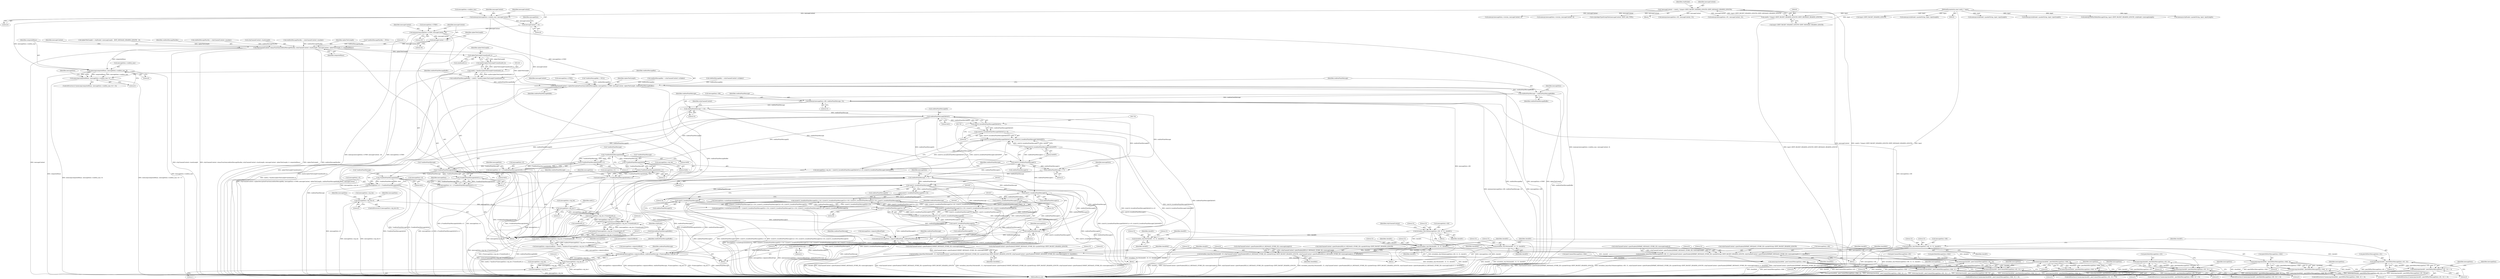 digraph "0_bzrtp_bbb1e6e2f467ee4bd7b9a8c800e4f07343d7d99b@pointer" {
"1001394" [label="(Call,messageContent +=16)"];
"1001388" [label="(Call,memcpy(messageData->CFBIV, messageContent, 16))"];
"1001385" [label="(Call,messageContent +=8)"];
"1001379" [label="(Call,memcpy(messageData->confirm_mac, messageContent, 8))"];
"1000200" [label="(Call,*messageContent = (uint8_t *)(input+ZRTP_PACKET_HEADER_LENGTH+ZRTP_MESSAGE_HEADER_LENGTH))"];
"1000202" [label="(Call,(uint8_t *)(input+ZRTP_PACKET_HEADER_LENGTH+ZRTP_MESSAGE_HEADER_LENGTH))"];
"1000194" [label="(MethodParameterIn,const uint8_t * input)"];
"1001406" [label="(Call,zrtpChannelContext->hmacFunction(confirmMessageMacKey, zrtpChannelContext->hashLength, messageContent, cipherTextLength, 8, computedHmac))"];
"1001417" [label="(Call,memcmp(computedHmac, messageData->confirm_mac, 8))"];
"1001416" [label="(Call,memcmp(computedHmac, messageData->confirm_mac, 8) != 0)"];
"1001434" [label="(Call,cipherTextLength*sizeof(uint8_t))"];
"1001433" [label="(Call,malloc(cipherTextLength*sizeof(uint8_t)))"];
"1001431" [label="(Call,(uint8_t *)malloc(cipherTextLength*sizeof(uint8_t)))"];
"1001429" [label="(Call,confirmPlainMessageBuffer = (uint8_t *)malloc(cipherTextLength*sizeof(uint8_t)))"];
"1001438" [label="(Call,zrtpChannelContext->cipherDecryptionFunction(confirmMessageKey, messageData->CFBIV, messageContent, cipherTextLength, confirmPlainMessageBuffer))"];
"1001446" [label="(Call,confirmPlainMessage = confirmPlainMessageBuffer)"];
"1001449" [label="(Call,memcpy(messageData->H0, confirmPlainMessage, 32))"];
"1001455" [label="(Call,confirmPlainMessage +=33)"];
"1001757" [label="(Call,confirmPlainMessage[0]&0x01)"];
"1001755" [label="(Call,(uint16_t)(confirmPlainMessage[0]&0x01))"];
"1001754" [label="(Call,((uint16_t)(confirmPlainMessage[0]&0x01))<<8)"];
"1001753" [label="(Call,((uint16_t)(confirmPlainMessage[0]&0x01))<<8 | (((uint16_t)confirmPlainMessage[1])&0x00FF))"];
"1001749" [label="(Call,messageData->sig_len = ((uint16_t)(confirmPlainMessage[0]&0x01))<<8 | (((uint16_t)confirmPlainMessage[1])&0x00FF))"];
"1001851" [label="(Call,messageData->sig_len>0)"];
"1001876" [label="(Call,messageData->sig_len-1)"];
"1001875" [label="(Call,(messageData->sig_len-1)*sizeof(uint8_t))"];
"1001873" [label="(Call,4*(messageData->sig_len-1)*sizeof(uint8_t))"];
"1001872" [label="(Call,malloc(4*(messageData->sig_len-1)*sizeof(uint8_t)))"];
"1001870" [label="(Call,(uint8_t *)malloc(4*(messageData->sig_len-1)*sizeof(uint8_t)))"];
"1001866" [label="(Call,messageData->signatureBlock = (uint8_t *)malloc(4*(messageData->sig_len-1)*sizeof(uint8_t)))"];
"1001883" [label="(Call,memcpy(messageData->signatureBlock, confirmPlainMessage, 4*(messageData->sig_len-1)))"];
"1001890" [label="(Call,messageData->sig_len-1)"];
"1001888" [label="(Call,4*(messageData->sig_len-1))"];
"1001770" [label="(Call,confirmPlainMessage += 2)"];
"1001811" [label="(Call,confirmPlainMessage += 1)"];
"1001820" [label="(Call,(uint32_t)confirmPlainMessage[0])"];
"1001819" [label="(Call,((uint32_t)confirmPlainMessage[0])<<24)"];
"1001818" [label="(Call,(((uint32_t)confirmPlainMessage[0])<<24) | (((uint32_t)confirmPlainMessage[1])<<16) | (((uint32_t)confirmPlainMessage[2])<<8) | ((uint32_t)confirmPlainMessage[3]))"];
"1001814" [label="(Call,messageData->cacheExpirationInterval = (((uint32_t)confirmPlainMessage[0])<<24) | (((uint32_t)confirmPlainMessage[1])<<16) | (((uint32_t)confirmPlainMessage[2])<<8) | ((uint32_t)confirmPlainMessage[3]))"];
"1001847" [label="(Call,confirmPlainMessage += 4)"];
"1001857" [label="(Call,memcpy(messageData->signatureBlockType, confirmPlainMessage, 4))"];
"1001863" [label="(Call,confirmPlainMessage += 4)"];
"1001828" [label="(Call,(uint32_t)confirmPlainMessage[1])"];
"1001827" [label="(Call,((uint32_t)confirmPlainMessage[1])<<16)"];
"1001826" [label="(Call,(((uint32_t)confirmPlainMessage[1])<<16) | (((uint32_t)confirmPlainMessage[2])<<8) | ((uint32_t)confirmPlainMessage[3]))"];
"1001836" [label="(Call,(uint32_t)confirmPlainMessage[2])"];
"1001835" [label="(Call,((uint32_t)confirmPlainMessage[2])<<8)"];
"1001834" [label="(Call,(((uint32_t)confirmPlainMessage[2])<<8) | ((uint32_t)confirmPlainMessage[3]))"];
"1001842" [label="(Call,(uint32_t)confirmPlainMessage[3])"];
"1001778" [label="(Call,(*confirmPlainMessage)&0x08)"];
"1001777" [label="(Call,((*confirmPlainMessage)&0x08)>>3)"];
"1001773" [label="(Call,messageData->E = ((*confirmPlainMessage)&0x08)>>3)"];
"1001788" [label="(Call,(*confirmPlainMessage)&0x04)"];
"1001787" [label="(Call,((*confirmPlainMessage)&0x04)>>2)"];
"1001783" [label="(Call,messageData->V = ((*confirmPlainMessage)&0x04)>>2)"];
"1001798" [label="(Call,(*confirmPlainMessage)&0x02)"];
"1001797" [label="(Call,((*confirmPlainMessage)&0x02)>>1)"];
"1001793" [label="(Call,messageData->A = ((*confirmPlainMessage)&0x02)>>1)"];
"1001807" [label="(Call,(*confirmPlainMessage)&0x01)"];
"1001803" [label="(Call,messageData->D = (*confirmPlainMessage)&0x01)"];
"1001764" [label="(Call,(uint16_t)confirmPlainMessage[1])"];
"1001763" [label="(Call,((uint16_t)confirmPlainMessage[1])&0x00FF)"];
"1001472" [label="(Call,bctoolbox_sha256(messageData->H0, 32, 32, checkH1))"];
"1001513" [label="(Call,bctoolbox_sha256(checkH1, 32, 32, checkH2))"];
"1001520" [label="(Call,memcmp(checkH2, peerCommitMessageData->H2, 32))"];
"1001519" [label="(Call,memcmp(checkH2, peerCommitMessageData->H2, 32) != 0)"];
"1001532" [label="(Call,bctoolbox_hmacSha256(checkH1, 32, zrtpChannelContext->peerPackets[COMMIT_MESSAGE_STORE_ID]->packetString+ZRTP_PACKET_HEADER_LENGTH, zrtpChannelContext->peerPackets[COMMIT_MESSAGE_STORE_ID]->messageLength-8, 8, checkMAC))"];
"1001557" [label="(Call,memcmp(checkMAC, peerCommitMessageData->MAC, 8))"];
"1001556" [label="(Call,memcmp(checkMAC, peerCommitMessageData->MAC, 8) != 0)"];
"1001599" [label="(Call,bctoolbox_sha256(checkH1, 32, 32, checkH2))"];
"1001604" [label="(Call,bctoolbox_sha256(checkH2, 32, 32, checkH3))"];
"1001611" [label="(Call,memcmp(checkH3, peerHelloMessageData->H3, 32))"];
"1001610" [label="(Call,memcmp(checkH3, peerHelloMessageData->H3, 32) != 0)"];
"1001623" [label="(Call,bctoolbox_hmacSha256(checkH2, 32, zrtpChannelContext->peerPackets[HELLO_MESSAGE_STORE_ID]->packetString+ZRTP_PACKET_HEADER_LENGTH, zrtpChannelContext->peerPackets[HELLO_MESSAGE_STORE_ID]->messageLength-8, 8, checkMAC))"];
"1001648" [label="(Call,memcmp(checkMAC, peerHelloMessageData->MAC, 8))"];
"1001647" [label="(Call,memcmp(checkMAC, peerHelloMessageData->MAC, 8) != 0)"];
"1001689" [label="(Call,bctoolbox_sha256(messageData->H0, 32, 32, checkH1))"];
"1001698" [label="(Call,memcmp(checkH1, peerDHPartMessageData->H1, 32))"];
"1001697" [label="(Call,memcmp(checkH1, peerDHPartMessageData->H1, 32) != 0)"];
"1001710" [label="(Call,bctoolbox_hmacSha256(messageData->H0, 32, zrtpChannelContext->peerPackets[DHPART_MESSAGE_STORE_ID]->packetString+ZRTP_PACKET_HEADER_LENGTH, zrtpChannelContext->peerPackets[DHPART_MESSAGE_STORE_ID]->messageLength-8, 8, checkMAC))"];
"1001737" [label="(Call,memcmp(checkMAC, peerDHPartMessageData->MAC, 8))"];
"1001736" [label="(Call,memcmp(checkMAC, peerDHPartMessageData->MAC, 8) != 0)"];
"1001902" [label="(Call,free(confirmPlainMessageBuffer))"];
"1001808" [label="(Call,*confirmPlainMessage)"];
"1001801" [label="(Literal,0x02)"];
"1001899" [label="(Identifier,messageData)"];
"1001607" [label="(Literal,32)"];
"1001828" [label="(Call,(uint32_t)confirmPlainMessage[1])"];
"1001294" [label="(Block,)"];
"1000211" [label="(Identifier,zrtpPacket)"];
"1001876" [label="(Call,messageData->sig_len-1)"];
"1001599" [label="(Call,bctoolbox_sha256(checkH1, 32, 32, checkH2))"];
"1001735" [label="(ControlStructure,if (memcmp(checkMAC, peerDHPartMessageData->MAC, 8) != 0))"];
"1001392" [label="(Identifier,messageContent)"];
"1001802" [label="(Literal,1)"];
"1001737" [label="(Call,memcmp(checkMAC, peerDHPartMessageData->MAC, 8))"];
"1000202" [label="(Call,(uint8_t *)(input+ZRTP_PACKET_HEADER_LENGTH+ZRTP_MESSAGE_HEADER_LENGTH))"];
"1001386" [label="(Identifier,messageContent)"];
"1001834" [label="(Call,(((uint32_t)confirmPlainMessage[2])<<8) | ((uint32_t)confirmPlainMessage[3]))"];
"1001803" [label="(Call,messageData->D = (*confirmPlainMessage)&0x01)"];
"1001449" [label="(Call,memcpy(messageData->H0, confirmPlainMessage, 32))"];
"1001362" [label="(Call,confirmMessageKey = zrtpChannelContext->zrtpkeyr)"];
"1001862" [label="(Literal,4)"];
"1001520" [label="(Call,memcmp(checkH2, peerCommitMessageData->H2, 32))"];
"1001793" [label="(Call,messageData->A = ((*confirmPlainMessage)&0x02)>>1)"];
"1001423" [label="(Literal,0)"];
"1001750" [label="(Call,messageData->sig_len)"];
"1001795" [label="(Identifier,messageData)"];
"1000891" [label="(Call,memcpy(zrtpPacket->packetString, input, inputLength))"];
"1001434" [label="(Call,cipherTextLength*sizeof(uint8_t))"];
"1001882" [label="(Identifier,uint8_t)"];
"1001870" [label="(Call,(uint8_t *)malloc(4*(messageData->sig_len-1)*sizeof(uint8_t)))"];
"1001482" [label="(Identifier,zrtpChannelContext)"];
"1001602" [label="(Literal,32)"];
"1000224" [label="(Call,memcpy(messageData->version, messageContent, 4))"];
"1000201" [label="(Identifier,messageContent)"];
"1001544" [label="(Call,zrtpChannelContext->peerPackets[COMMIT_MESSAGE_STORE_ID]->messageLength-8)"];
"1001715" [label="(Call,zrtpChannelContext->peerPackets[DHPART_MESSAGE_STORE_ID]->packetString+ZRTP_PACKET_HEADER_LENGTH)"];
"1001335" [label="(Call,confirmMessageMacKey = zrtpChannelContext->mackeyi)"];
"1001443" [label="(Identifier,messageContent)"];
"1001779" [label="(Call,*confirmPlainMessage)"];
"1001518" [label="(ControlStructure,if (memcmp(checkH2, peerCommitMessageData->H2, 32) != 0))"];
"1001396" [label="(Literal,16)"];
"1001462" [label="(Identifier,zrtpChannelContext)"];
"1001533" [label="(Identifier,checkH1)"];
"1001476" [label="(Literal,32)"];
"1001605" [label="(Identifier,checkH2)"];
"1001645" [label="(Identifier,checkMAC)"];
"1001661" [label="(Block,)"];
"1001794" [label="(Call,messageData->A)"];
"1000588" [label="(Call,memcpy(zrtpPacket->packetString, input, inputLength))"];
"1001819" [label="(Call,((uint32_t)confirmPlainMessage[0])<<24)"];
"1001698" [label="(Call,memcmp(checkH1, peerDHPartMessageData->H1, 32))"];
"1001707" [label="(Identifier,messageData)"];
"1001742" [label="(Literal,8)"];
"1001435" [label="(Identifier,cipherTextLength)"];
"1001844" [label="(Call,confirmPlainMessage[3])"];
"1001778" [label="(Call,(*confirmPlainMessage)&0x08)"];
"1001557" [label="(Call,memcmp(checkMAC, peerCommitMessageData->MAC, 8))"];
"1001704" [label="(Literal,0)"];
"1001612" [label="(Identifier,checkH3)"];
"1001078" [label="(Call,memcpy(DHPartHelloMessageString, input+ZRTP_PACKET_HEADER_LENGTH, zrtpPacket->messageLength))"];
"1001624" [label="(Identifier,checkH2)"];
"1001440" [label="(Call,messageData->CFBIV)"];
"1001866" [label="(Call,messageData->signatureBlock = (uint8_t *)malloc(4*(messageData->sig_len-1)*sizeof(uint8_t)))"];
"1001764" [label="(Call,(uint16_t)confirmPlainMessage[1])"];
"1001772" [label="(Literal,2)"];
"1001516" [label="(Literal,32)"];
"1001757" [label="(Call,confirmPlainMessage[0]&0x01)"];
"1001711" [label="(Call,messageData->H0)"];
"1001426" [label="(Identifier,messageData)"];
"1001906" [label="(Identifier,zrtpPacket)"];
"1001758" [label="(Call,confirmPlainMessage[0])"];
"1001749" [label="(Call,messageData->sig_len = ((uint16_t)(confirmPlainMessage[0]&0x01))<<8 | (((uint16_t)confirmPlainMessage[1])&0x00FF))"];
"1001761" [label="(Literal,0x01)"];
"1001433" [label="(Call,malloc(cipherTextLength*sizeof(uint8_t)))"];
"1001766" [label="(Call,confirmPlainMessage[1])"];
"1001855" [label="(Literal,0)"];
"1001472" [label="(Call,bctoolbox_sha256(messageData->H0, 32, 32, checkH1))"];
"1001695" [label="(Identifier,checkH1)"];
"1001415" [label="(ControlStructure,if (memcmp(computedHmac, messageData->confirm_mac, 8) != 0))"];
"1001833" [label="(Literal,16)"];
"1001781" [label="(Literal,0x08)"];
"1001867" [label="(Call,messageData->signatureBlock)"];
"1001812" [label="(Identifier,confirmPlainMessage)"];
"1001439" [label="(Identifier,confirmMessageKey)"];
"1001785" [label="(Identifier,messageData)"];
"1001453" [label="(Identifier,confirmPlainMessage)"];
"1001694" [label="(Literal,32)"];
"1001445" [label="(Identifier,confirmPlainMessageBuffer)"];
"1001724" [label="(Call,zrtpChannelContext->peerPackets[DHPART_MESSAGE_STORE_ID]->messageLength-8)"];
"1001385" [label="(Call,messageContent +=8)"];
"1001842" [label="(Call,(uint32_t)confirmPlainMessage[3])"];
"1001863" [label="(Call,confirmPlainMessage += 4)"];
"1001393" [label="(Literal,16)"];
"1001865" [label="(Literal,4)"];
"1001478" [label="(Identifier,checkH1)"];
"1001535" [label="(Call,zrtpChannelContext->peerPackets[COMMIT_MESSAGE_STORE_ID]->packetString+ZRTP_PACKET_HEADER_LENGTH)"];
"1001534" [label="(Literal,32)"];
"1001553" [label="(Literal,8)"];
"1001822" [label="(Call,confirmPlainMessage[0])"];
"1001384" [label="(Literal,8)"];
"1001389" [label="(Call,messageData->CFBIV)"];
"1001562" [label="(Literal,8)"];
"1001529" [label="(Identifier,messageData)"];
"1001858" [label="(Call,messageData->signatureBlockType)"];
"1001394" [label="(Call,messageContent +=16)"];
"1001710" [label="(Call,bctoolbox_hmacSha256(messageData->H0, 32, zrtpChannelContext->peerPackets[DHPART_MESSAGE_STORE_ID]->packetString+ZRTP_PACKET_HEADER_LENGTH, zrtpChannelContext->peerPackets[DHPART_MESSAGE_STORE_ID]->messageLength-8, 8, checkMAC))"];
"1001555" [label="(ControlStructure,if (memcmp(checkMAC, peerCommitMessageData->MAC, 8) != 0))"];
"1001813" [label="(Literal,1)"];
"1001525" [label="(Literal,32)"];
"1001700" [label="(Call,peerDHPartMessageData->H1)"];
"1001734" [label="(Identifier,checkMAC)"];
"1001751" [label="(Identifier,messageData)"];
"1001613" [label="(Call,peerHelloMessageData->H3)"];
"1001635" [label="(Call,zrtpChannelContext->peerPackets[HELLO_MESSAGE_STORE_ID]->messageLength-8)"];
"1001521" [label="(Identifier,checkH2)"];
"1001769" [label="(Literal,0x00FF)"];
"1001603" [label="(Identifier,checkH2)"];
"1001773" [label="(Call,messageData->E = ((*confirmPlainMessage)&0x08)>>3)"];
"1001609" [label="(ControlStructure,if (memcmp(checkH3, peerHelloMessageData->H3, 32) != 0))"];
"1001743" [label="(Literal,0)"];
"1001648" [label="(Call,memcmp(checkMAC, peerHelloMessageData->MAC, 8))"];
"1001880" [label="(Literal,1)"];
"1001650" [label="(Call,peerHelloMessageData->MAC)"];
"1001861" [label="(Identifier,confirmPlainMessage)"];
"1001851" [label="(Call,messageData->sig_len>0)"];
"1001296" [label="(Call,*confirmMessageKey = NULL)"];
"1001856" [label="(Block,)"];
"1001485" [label="(Block,)"];
"1001447" [label="(Identifier,confirmPlainMessage)"];
"1001835" [label="(Call,((uint32_t)confirmPlainMessage[2])<<8)"];
"1001646" [label="(ControlStructure,if (memcmp(checkMAC, peerHelloMessageData->MAC, 8) != 0))"];
"1001703" [label="(Literal,32)"];
"1001820" [label="(Call,(uint32_t)confirmPlainMessage[0])"];
"1001816" [label="(Identifier,messageData)"];
"1001775" [label="(Identifier,messageData)"];
"1001647" [label="(Call,memcmp(checkMAC, peerHelloMessageData->MAC, 8) != 0)"];
"1001379" [label="(Call,memcpy(messageData->confirm_mac, messageContent, 8))"];
"1001739" [label="(Call,peerDHPartMessageData->MAC)"];
"1001412" [label="(Identifier,cipherTextLength)"];
"1001941" [label="(Call,memcpy(messageData->version, messageContent, 4))"];
"1000812" [label="(Call,cryptoAlgoTypeStringToInt(messageContent, ZRTP_SAS_TYPE))"];
"1001526" [label="(Literal,0)"];
"1001456" [label="(Identifier,confirmPlainMessage)"];
"1001915" [label="(Call,memcpy(zrtpPacket->packetString, input, inputLength))"];
"1001903" [label="(Identifier,confirmPlainMessageBuffer)"];
"1000197" [label="(Block,)"];
"1001849" [label="(Literal,4)"];
"1001600" [label="(Identifier,checkH1)"];
"1001783" [label="(Call,messageData->V = ((*confirmPlainMessage)&0x04)>>2)"];
"1001626" [label="(Call,zrtpChannelContext->peerPackets[HELLO_MESSAGE_STORE_ID]->packetString+ZRTP_PACKET_HEADER_LENGTH)"];
"1000194" [label="(MethodParameterIn,const uint8_t * input)"];
"1001300" [label="(Call,*confirmMessageMacKey = NULL)"];
"1001446" [label="(Call,confirmPlainMessage = confirmPlainMessageBuffer)"];
"1001444" [label="(Identifier,cipherTextLength)"];
"1001877" [label="(Call,messageData->sig_len)"];
"1001804" [label="(Call,messageData->D)"];
"1001770" [label="(Call,confirmPlainMessage += 2)"];
"1001827" [label="(Call,((uint32_t)confirmPlainMessage[1])<<16)"];
"1001763" [label="(Call,((uint16_t)confirmPlainMessage[1])&0x00FF)"];
"1001556" [label="(Call,memcmp(checkMAC, peerCommitMessageData->MAC, 8) != 0)"];
"1001853" [label="(Identifier,messageData)"];
"1001753" [label="(Call,((uint16_t)(confirmPlainMessage[0]&0x01))<<8 | (((uint16_t)confirmPlainMessage[1])&0x00FF))"];
"1001448" [label="(Identifier,confirmPlainMessageBuffer)"];
"1001755" [label="(Call,(uint16_t)(confirmPlainMessage[0]&0x01))"];
"1001826" [label="(Call,(((uint32_t)confirmPlainMessage[1])<<16) | (((uint32_t)confirmPlainMessage[2])<<8) | ((uint32_t)confirmPlainMessage[3]))"];
"1001788" [label="(Call,(*confirmPlainMessage)&0x04)"];
"1001733" [label="(Literal,8)"];
"1001430" [label="(Identifier,confirmPlainMessageBuffer)"];
"1001451" [label="(Identifier,messageData)"];
"1001693" [label="(Literal,32)"];
"1001554" [label="(Identifier,checkMAC)"];
"1001746" [label="(Identifier,messageData)"];
"1001438" [label="(Call,zrtpChannelContext->cipherDecryptionFunction(confirmMessageKey, messageData->CFBIV, messageContent, cipherTextLength, confirmPlainMessageBuffer))"];
"1001604" [label="(Call,bctoolbox_sha256(checkH2, 32, 32, checkH3))"];
"1001455" [label="(Call,confirmPlainMessage +=33)"];
"1001413" [label="(Literal,8)"];
"1001515" [label="(Literal,32)"];
"1001850" [label="(ControlStructure,if (messageData->sig_len>0))"];
"1001610" [label="(Call,memcmp(checkH3, peerHelloMessageData->H3, 32) != 0)"];
"1001418" [label="(Identifier,computedHmac)"];
"1001771" [label="(Identifier,confirmPlainMessage)"];
"1001431" [label="(Call,(uint8_t *)malloc(cipherTextLength*sizeof(uint8_t)))"];
"1001784" [label="(Call,messageData->V)"];
"1001398" [label="(Identifier,cipherTextLength)"];
"1001532" [label="(Call,bctoolbox_hmacSha256(checkH1, 32, zrtpChannelContext->peerPackets[COMMIT_MESSAGE_STORE_ID]->packetString+ZRTP_PACKET_HEADER_LENGTH, zrtpChannelContext->peerPackets[COMMIT_MESSAGE_STORE_ID]->messageLength-8, 8, checkMAC))"];
"1001623" [label="(Call,bctoolbox_hmacSha256(checkH2, 32, zrtpChannelContext->peerPackets[HELLO_MESSAGE_STORE_ID]->packetString+ZRTP_PACKET_HEADER_LENGTH, zrtpChannelContext->peerPackets[HELLO_MESSAGE_STORE_ID]->messageLength-8, 8, checkMAC))"];
"1001852" [label="(Call,messageData->sig_len)"];
"1001395" [label="(Identifier,messageContent)"];
"1001889" [label="(Literal,4)"];
"1001873" [label="(Call,4*(messageData->sig_len-1)*sizeof(uint8_t))"];
"1001411" [label="(Identifier,messageContent)"];
"1001754" [label="(Call,((uint16_t)(confirmPlainMessage[0]&0x01))<<8)"];
"1001864" [label="(Identifier,confirmPlainMessage)"];
"1001805" [label="(Identifier,messageData)"];
"1001513" [label="(Call,bctoolbox_sha256(checkH1, 32, 32, checkH2))"];
"1001558" [label="(Identifier,checkMAC)"];
"1001625" [label="(Literal,32)"];
"1001644" [label="(Literal,8)"];
"1001689" [label="(Call,bctoolbox_sha256(messageData->H0, 32, 32, checkH1))"];
"1001653" [label="(Literal,8)"];
"1001825" [label="(Literal,24)"];
"1001699" [label="(Identifier,checkH1)"];
"1001697" [label="(Call,memcmp(checkH1, peerDHPartMessageData->H1, 32) != 0)"];
"1001390" [label="(Identifier,messageData)"];
"1001397" [label="(Call,cipherTextLength = zrtpPacket->messageLength - ZRTP_MESSAGE_HEADER_LENGTH - 24)"];
"1001383" [label="(Identifier,messageContent)"];
"1001848" [label="(Identifier,confirmPlainMessage)"];
"1001714" [label="(Literal,32)"];
"1001712" [label="(Identifier,messageData)"];
"1001774" [label="(Call,messageData->E)"];
"1001649" [label="(Identifier,checkMAC)"];
"1001330" [label="(Call,confirmMessageKey = zrtpChannelContext->zrtpkeyi)"];
"1001414" [label="(Identifier,computedHmac)"];
"1000204" [label="(Call,input+ZRTP_PACKET_HEADER_LENGTH+ZRTP_MESSAGE_HEADER_LENGTH)"];
"1001884" [label="(Call,messageData->signatureBlock)"];
"1001388" [label="(Call,memcpy(messageData->CFBIV, messageContent, 16))"];
"1001787" [label="(Call,((*confirmPlainMessage)&0x04)>>2)"];
"1001611" [label="(Call,memcmp(checkH3, peerHelloMessageData->H3, 32))"];
"1001617" [label="(Literal,0)"];
"1001874" [label="(Literal,4)"];
"1001657" [label="(Identifier,messageData)"];
"1001380" [label="(Call,messageData->confirm_mac)"];
"1001902" [label="(Call,free(confirmPlainMessageBuffer))"];
"1001457" [label="(Literal,33)"];
"1001847" [label="(Call,confirmPlainMessage += 4)"];
"1000624" [label="(Call,memcpy(messageData->H2, messageContent, 32))"];
"1001810" [label="(Literal,0x01)"];
"1001407" [label="(Identifier,confirmMessageMacKey)"];
"1001888" [label="(Call,4*(messageData->sig_len-1))"];
"1001891" [label="(Call,messageData->sig_len)"];
"1001777" [label="(Call,((*confirmPlainMessage)&0x08)>>3)"];
"1001791" [label="(Literal,0x04)"];
"1001872" [label="(Call,malloc(4*(messageData->sig_len-1)*sizeof(uint8_t)))"];
"1001859" [label="(Identifier,messageData)"];
"1001841" [label="(Literal,8)"];
"1001606" [label="(Literal,32)"];
"1001690" [label="(Call,messageData->H0)"];
"1000200" [label="(Call,*messageContent = (uint8_t *)(input+ZRTP_PACKET_HEADER_LENGTH+ZRTP_MESSAGE_HEADER_LENGTH))"];
"1000945" [label="(Call,memcpy(messageData->H1, messageContent, 32))"];
"1001782" [label="(Literal,3)"];
"1001890" [label="(Call,messageData->sig_len-1)"];
"1001883" [label="(Call,memcpy(messageData->signatureBlock, confirmPlainMessage, 4*(messageData->sig_len-1)))"];
"1001857" [label="(Call,memcpy(messageData->signatureBlockType, confirmPlainMessage, 4))"];
"1001477" [label="(Literal,32)"];
"1001559" [label="(Call,peerCommitMessageData->MAC)"];
"1001894" [label="(Literal,1)"];
"1001563" [label="(Literal,0)"];
"1001514" [label="(Identifier,checkH1)"];
"1001887" [label="(Identifier,confirmPlainMessage)"];
"1001080" [label="(Call,input+ZRTP_PACKET_HEADER_LENGTH)"];
"1001815" [label="(Call,messageData->cacheExpirationInterval)"];
"1001429" [label="(Call,confirmPlainMessageBuffer = (uint8_t *)malloc(cipherTextLength*sizeof(uint8_t)))"];
"1001387" [label="(Literal,8)"];
"1001836" [label="(Call,(uint32_t)confirmPlainMessage[2])"];
"1001792" [label="(Literal,2)"];
"1001566" [label="(Identifier,messageData)"];
"1001406" [label="(Call,zrtpChannelContext->hmacFunction(confirmMessageMacKey, zrtpChannelContext->hashLength, messageContent, cipherTextLength, 8, computedHmac))"];
"1001620" [label="(Identifier,messageData)"];
"1001797" [label="(Call,((*confirmPlainMessage)&0x02)>>1)"];
"1001422" [label="(Literal,8)"];
"1001608" [label="(Identifier,checkH3)"];
"1001517" [label="(Identifier,checkH2)"];
"1001885" [label="(Identifier,messageData)"];
"1001811" [label="(Call,confirmPlainMessage += 1)"];
"1001473" [label="(Call,messageData->H0)"];
"1001798" [label="(Call,(*confirmPlainMessage)&0x02)"];
"1001654" [label="(Literal,0)"];
"1001419" [label="(Call,messageData->confirm_mac)"];
"1001696" [label="(ControlStructure,if (memcmp(checkH1, peerDHPartMessageData->H1, 32) != 0))"];
"1001450" [label="(Call,messageData->H0)"];
"1001814" [label="(Call,messageData->cacheExpirationInterval = (((uint32_t)confirmPlainMessage[0])<<24) | (((uint32_t)confirmPlainMessage[1])<<16) | (((uint32_t)confirmPlainMessage[2])<<8) | ((uint32_t)confirmPlainMessage[3]))"];
"1001881" [label="(Call,sizeof(uint8_t))"];
"1001789" [label="(Call,*confirmPlainMessage)"];
"1001470" [label="(Block,)"];
"1001868" [label="(Identifier,messageData)"];
"1001417" [label="(Call,memcmp(computedHmac, messageData->confirm_mac, 8))"];
"1001838" [label="(Call,confirmPlainMessage[2])"];
"1001570" [label="(Block,)"];
"1001818" [label="(Call,(((uint32_t)confirmPlainMessage[0])<<24) | (((uint32_t)confirmPlainMessage[1])<<16) | (((uint32_t)confirmPlainMessage[2])<<8) | ((uint32_t)confirmPlainMessage[3]))"];
"1001736" [label="(Call,memcmp(checkMAC, peerDHPartMessageData->MAC, 8) != 0)"];
"1001762" [label="(Literal,8)"];
"1001738" [label="(Identifier,checkMAC)"];
"1001454" [label="(Literal,32)"];
"1001616" [label="(Literal,32)"];
"1001601" [label="(Literal,32)"];
"1001522" [label="(Call,peerCommitMessageData->H2)"];
"1001875" [label="(Call,(messageData->sig_len-1)*sizeof(uint8_t))"];
"1001367" [label="(Call,confirmMessageMacKey = zrtpChannelContext->mackeyr)"];
"1001830" [label="(Call,confirmPlainMessage[1])"];
"1001966" [label="(MethodReturn,int)"];
"1001408" [label="(Call,zrtpChannelContext->hashLength)"];
"1001436" [label="(Call,sizeof(uint8_t))"];
"1001416" [label="(Call,memcmp(computedHmac, messageData->confirm_mac, 8) != 0)"];
"1001285" [label="(Call,memcpy(zrtpPacket->packetString, input, inputLength))"];
"1001519" [label="(Call,memcmp(checkH2, peerCommitMessageData->H2, 32) != 0)"];
"1001799" [label="(Call,*confirmPlainMessage)"];
"1001807" [label="(Call,(*confirmPlainMessage)&0x01)"];
"1001394" -> "1001294"  [label="AST: "];
"1001394" -> "1001396"  [label="CFG: "];
"1001395" -> "1001394"  [label="AST: "];
"1001396" -> "1001394"  [label="AST: "];
"1001398" -> "1001394"  [label="CFG: "];
"1001388" -> "1001394"  [label="DDG: messageContent"];
"1001394" -> "1001406"  [label="DDG: messageContent"];
"1001388" -> "1001294"  [label="AST: "];
"1001388" -> "1001393"  [label="CFG: "];
"1001389" -> "1001388"  [label="AST: "];
"1001392" -> "1001388"  [label="AST: "];
"1001393" -> "1001388"  [label="AST: "];
"1001395" -> "1001388"  [label="CFG: "];
"1001388" -> "1001966"  [label="DDG: memcpy(messageData->CFBIV, messageContent, 16)"];
"1001388" -> "1001966"  [label="DDG: messageData->CFBIV"];
"1001385" -> "1001388"  [label="DDG: messageContent"];
"1001388" -> "1001438"  [label="DDG: messageData->CFBIV"];
"1001385" -> "1001294"  [label="AST: "];
"1001385" -> "1001387"  [label="CFG: "];
"1001386" -> "1001385"  [label="AST: "];
"1001387" -> "1001385"  [label="AST: "];
"1001390" -> "1001385"  [label="CFG: "];
"1001379" -> "1001385"  [label="DDG: messageContent"];
"1001379" -> "1001294"  [label="AST: "];
"1001379" -> "1001384"  [label="CFG: "];
"1001380" -> "1001379"  [label="AST: "];
"1001383" -> "1001379"  [label="AST: "];
"1001384" -> "1001379"  [label="AST: "];
"1001386" -> "1001379"  [label="CFG: "];
"1001379" -> "1001966"  [label="DDG: memcpy(messageData->confirm_mac, messageContent, 8)"];
"1000200" -> "1001379"  [label="DDG: messageContent"];
"1001379" -> "1001417"  [label="DDG: messageData->confirm_mac"];
"1000200" -> "1000197"  [label="AST: "];
"1000200" -> "1000202"  [label="CFG: "];
"1000201" -> "1000200"  [label="AST: "];
"1000202" -> "1000200"  [label="AST: "];
"1000211" -> "1000200"  [label="CFG: "];
"1000200" -> "1001966"  [label="DDG: messageContent"];
"1000200" -> "1001966"  [label="DDG: (uint8_t *)(input+ZRTP_PACKET_HEADER_LENGTH+ZRTP_MESSAGE_HEADER_LENGTH)"];
"1000202" -> "1000200"  [label="DDG: input+ZRTP_PACKET_HEADER_LENGTH+ZRTP_MESSAGE_HEADER_LENGTH"];
"1000200" -> "1000224"  [label="DDG: messageContent"];
"1000200" -> "1000624"  [label="DDG: messageContent"];
"1000200" -> "1000812"  [label="DDG: messageContent"];
"1000200" -> "1000945"  [label="DDG: messageContent"];
"1000200" -> "1001941"  [label="DDG: messageContent"];
"1000202" -> "1000204"  [label="CFG: "];
"1000203" -> "1000202"  [label="AST: "];
"1000204" -> "1000202"  [label="AST: "];
"1000202" -> "1001966"  [label="DDG: input+ZRTP_PACKET_HEADER_LENGTH+ZRTP_MESSAGE_HEADER_LENGTH"];
"1000194" -> "1000202"  [label="DDG: input"];
"1000194" -> "1000191"  [label="AST: "];
"1000194" -> "1001966"  [label="DDG: input"];
"1000194" -> "1000204"  [label="DDG: input"];
"1000194" -> "1000588"  [label="DDG: input"];
"1000194" -> "1000891"  [label="DDG: input"];
"1000194" -> "1001078"  [label="DDG: input"];
"1000194" -> "1001080"  [label="DDG: input"];
"1000194" -> "1001285"  [label="DDG: input"];
"1000194" -> "1001915"  [label="DDG: input"];
"1001406" -> "1001294"  [label="AST: "];
"1001406" -> "1001414"  [label="CFG: "];
"1001407" -> "1001406"  [label="AST: "];
"1001408" -> "1001406"  [label="AST: "];
"1001411" -> "1001406"  [label="AST: "];
"1001412" -> "1001406"  [label="AST: "];
"1001413" -> "1001406"  [label="AST: "];
"1001414" -> "1001406"  [label="AST: "];
"1001418" -> "1001406"  [label="CFG: "];
"1001406" -> "1001966"  [label="DDG: messageContent"];
"1001406" -> "1001966"  [label="DDG: zrtpChannelContext->hashLength"];
"1001406" -> "1001966"  [label="DDG: zrtpChannelContext->hmacFunction(confirmMessageMacKey, zrtpChannelContext->hashLength, messageContent, cipherTextLength, 8, computedHmac)"];
"1001406" -> "1001966"  [label="DDG: cipherTextLength"];
"1001406" -> "1001966"  [label="DDG: confirmMessageMacKey"];
"1001300" -> "1001406"  [label="DDG: confirmMessageMacKey"];
"1001335" -> "1001406"  [label="DDG: confirmMessageMacKey"];
"1001367" -> "1001406"  [label="DDG: confirmMessageMacKey"];
"1001397" -> "1001406"  [label="DDG: cipherTextLength"];
"1001406" -> "1001417"  [label="DDG: computedHmac"];
"1001406" -> "1001434"  [label="DDG: cipherTextLength"];
"1001406" -> "1001438"  [label="DDG: messageContent"];
"1001417" -> "1001416"  [label="AST: "];
"1001417" -> "1001422"  [label="CFG: "];
"1001418" -> "1001417"  [label="AST: "];
"1001419" -> "1001417"  [label="AST: "];
"1001422" -> "1001417"  [label="AST: "];
"1001423" -> "1001417"  [label="CFG: "];
"1001417" -> "1001966"  [label="DDG: messageData->confirm_mac"];
"1001417" -> "1001966"  [label="DDG: computedHmac"];
"1001417" -> "1001416"  [label="DDG: computedHmac"];
"1001417" -> "1001416"  [label="DDG: messageData->confirm_mac"];
"1001417" -> "1001416"  [label="DDG: 8"];
"1001416" -> "1001415"  [label="AST: "];
"1001416" -> "1001423"  [label="CFG: "];
"1001423" -> "1001416"  [label="AST: "];
"1001426" -> "1001416"  [label="CFG: "];
"1001430" -> "1001416"  [label="CFG: "];
"1001416" -> "1001966"  [label="DDG: memcmp(computedHmac, messageData->confirm_mac, 8)"];
"1001416" -> "1001966"  [label="DDG: memcmp(computedHmac, messageData->confirm_mac, 8) != 0"];
"1001434" -> "1001433"  [label="AST: "];
"1001434" -> "1001436"  [label="CFG: "];
"1001435" -> "1001434"  [label="AST: "];
"1001436" -> "1001434"  [label="AST: "];
"1001433" -> "1001434"  [label="CFG: "];
"1001434" -> "1001433"  [label="DDG: cipherTextLength"];
"1001434" -> "1001438"  [label="DDG: cipherTextLength"];
"1001433" -> "1001431"  [label="AST: "];
"1001431" -> "1001433"  [label="CFG: "];
"1001433" -> "1001966"  [label="DDG: cipherTextLength*sizeof(uint8_t)"];
"1001433" -> "1001431"  [label="DDG: cipherTextLength*sizeof(uint8_t)"];
"1001431" -> "1001429"  [label="AST: "];
"1001432" -> "1001431"  [label="AST: "];
"1001429" -> "1001431"  [label="CFG: "];
"1001431" -> "1001966"  [label="DDG: malloc(cipherTextLength*sizeof(uint8_t))"];
"1001431" -> "1001429"  [label="DDG: malloc(cipherTextLength*sizeof(uint8_t))"];
"1001429" -> "1001294"  [label="AST: "];
"1001430" -> "1001429"  [label="AST: "];
"1001439" -> "1001429"  [label="CFG: "];
"1001429" -> "1001966"  [label="DDG: (uint8_t *)malloc(cipherTextLength*sizeof(uint8_t))"];
"1001429" -> "1001438"  [label="DDG: confirmPlainMessageBuffer"];
"1001438" -> "1001294"  [label="AST: "];
"1001438" -> "1001445"  [label="CFG: "];
"1001439" -> "1001438"  [label="AST: "];
"1001440" -> "1001438"  [label="AST: "];
"1001443" -> "1001438"  [label="AST: "];
"1001444" -> "1001438"  [label="AST: "];
"1001445" -> "1001438"  [label="AST: "];
"1001447" -> "1001438"  [label="CFG: "];
"1001438" -> "1001966"  [label="DDG: confirmMessageKey"];
"1001438" -> "1001966"  [label="DDG: messageData->CFBIV"];
"1001438" -> "1001966"  [label="DDG: cipherTextLength"];
"1001438" -> "1001966"  [label="DDG: zrtpChannelContext->cipherDecryptionFunction(confirmMessageKey, messageData->CFBIV, messageContent, cipherTextLength, confirmPlainMessageBuffer)"];
"1001438" -> "1001966"  [label="DDG: messageContent"];
"1001362" -> "1001438"  [label="DDG: confirmMessageKey"];
"1001330" -> "1001438"  [label="DDG: confirmMessageKey"];
"1001296" -> "1001438"  [label="DDG: confirmMessageKey"];
"1001438" -> "1001446"  [label="DDG: confirmPlainMessageBuffer"];
"1001438" -> "1001902"  [label="DDG: confirmPlainMessageBuffer"];
"1001446" -> "1001294"  [label="AST: "];
"1001446" -> "1001448"  [label="CFG: "];
"1001447" -> "1001446"  [label="AST: "];
"1001448" -> "1001446"  [label="AST: "];
"1001451" -> "1001446"  [label="CFG: "];
"1001446" -> "1001966"  [label="DDG: confirmPlainMessageBuffer"];
"1001446" -> "1001449"  [label="DDG: confirmPlainMessage"];
"1001449" -> "1001294"  [label="AST: "];
"1001449" -> "1001454"  [label="CFG: "];
"1001450" -> "1001449"  [label="AST: "];
"1001453" -> "1001449"  [label="AST: "];
"1001454" -> "1001449"  [label="AST: "];
"1001456" -> "1001449"  [label="CFG: "];
"1001449" -> "1001966"  [label="DDG: memcpy(messageData->H0, confirmPlainMessage, 32)"];
"1001449" -> "1001966"  [label="DDG: messageData->H0"];
"1001449" -> "1001455"  [label="DDG: confirmPlainMessage"];
"1001449" -> "1001472"  [label="DDG: messageData->H0"];
"1001449" -> "1001689"  [label="DDG: messageData->H0"];
"1001455" -> "1001294"  [label="AST: "];
"1001455" -> "1001457"  [label="CFG: "];
"1001456" -> "1001455"  [label="AST: "];
"1001457" -> "1001455"  [label="AST: "];
"1001462" -> "1001455"  [label="CFG: "];
"1001455" -> "1001966"  [label="DDG: confirmPlainMessage"];
"1001455" -> "1001757"  [label="DDG: confirmPlainMessage"];
"1001455" -> "1001764"  [label="DDG: confirmPlainMessage"];
"1001455" -> "1001770"  [label="DDG: confirmPlainMessage"];
"1001757" -> "1001755"  [label="AST: "];
"1001757" -> "1001761"  [label="CFG: "];
"1001758" -> "1001757"  [label="AST: "];
"1001761" -> "1001757"  [label="AST: "];
"1001755" -> "1001757"  [label="CFG: "];
"1001757" -> "1001755"  [label="DDG: confirmPlainMessage[0]"];
"1001757" -> "1001755"  [label="DDG: 0x01"];
"1001757" -> "1001770"  [label="DDG: confirmPlainMessage[0]"];
"1001757" -> "1001778"  [label="DDG: confirmPlainMessage[0]"];
"1001757" -> "1001788"  [label="DDG: confirmPlainMessage[0]"];
"1001757" -> "1001798"  [label="DDG: confirmPlainMessage[0]"];
"1001757" -> "1001807"  [label="DDG: confirmPlainMessage[0]"];
"1001757" -> "1001811"  [label="DDG: confirmPlainMessage[0]"];
"1001757" -> "1001820"  [label="DDG: confirmPlainMessage[0]"];
"1001755" -> "1001754"  [label="AST: "];
"1001756" -> "1001755"  [label="AST: "];
"1001762" -> "1001755"  [label="CFG: "];
"1001755" -> "1001966"  [label="DDG: confirmPlainMessage[0]&0x01"];
"1001755" -> "1001754"  [label="DDG: confirmPlainMessage[0]&0x01"];
"1001754" -> "1001753"  [label="AST: "];
"1001754" -> "1001762"  [label="CFG: "];
"1001762" -> "1001754"  [label="AST: "];
"1001765" -> "1001754"  [label="CFG: "];
"1001754" -> "1001966"  [label="DDG: (uint16_t)(confirmPlainMessage[0]&0x01)"];
"1001754" -> "1001753"  [label="DDG: (uint16_t)(confirmPlainMessage[0]&0x01)"];
"1001754" -> "1001753"  [label="DDG: 8"];
"1001753" -> "1001749"  [label="AST: "];
"1001753" -> "1001763"  [label="CFG: "];
"1001763" -> "1001753"  [label="AST: "];
"1001749" -> "1001753"  [label="CFG: "];
"1001753" -> "1001966"  [label="DDG: ((uint16_t)(confirmPlainMessage[0]&0x01))<<8"];
"1001753" -> "1001966"  [label="DDG: ((uint16_t)confirmPlainMessage[1])&0x00FF"];
"1001753" -> "1001749"  [label="DDG: ((uint16_t)(confirmPlainMessage[0]&0x01))<<8"];
"1001753" -> "1001749"  [label="DDG: ((uint16_t)confirmPlainMessage[1])&0x00FF"];
"1001763" -> "1001753"  [label="DDG: (uint16_t)confirmPlainMessage[1]"];
"1001763" -> "1001753"  [label="DDG: 0x00FF"];
"1001749" -> "1001294"  [label="AST: "];
"1001750" -> "1001749"  [label="AST: "];
"1001771" -> "1001749"  [label="CFG: "];
"1001749" -> "1001966"  [label="DDG: ((uint16_t)(confirmPlainMessage[0]&0x01))<<8 | (((uint16_t)confirmPlainMessage[1])&0x00FF)"];
"1001749" -> "1001851"  [label="DDG: messageData->sig_len"];
"1001851" -> "1001850"  [label="AST: "];
"1001851" -> "1001855"  [label="CFG: "];
"1001852" -> "1001851"  [label="AST: "];
"1001855" -> "1001851"  [label="AST: "];
"1001859" -> "1001851"  [label="CFG: "];
"1001899" -> "1001851"  [label="CFG: "];
"1001851" -> "1001966"  [label="DDG: messageData->sig_len>0"];
"1001851" -> "1001966"  [label="DDG: messageData->sig_len"];
"1001851" -> "1001876"  [label="DDG: messageData->sig_len"];
"1001876" -> "1001875"  [label="AST: "];
"1001876" -> "1001880"  [label="CFG: "];
"1001877" -> "1001876"  [label="AST: "];
"1001880" -> "1001876"  [label="AST: "];
"1001882" -> "1001876"  [label="CFG: "];
"1001876" -> "1001875"  [label="DDG: messageData->sig_len"];
"1001876" -> "1001875"  [label="DDG: 1"];
"1001876" -> "1001890"  [label="DDG: messageData->sig_len"];
"1001875" -> "1001873"  [label="AST: "];
"1001875" -> "1001881"  [label="CFG: "];
"1001881" -> "1001875"  [label="AST: "];
"1001873" -> "1001875"  [label="CFG: "];
"1001875" -> "1001873"  [label="DDG: messageData->sig_len-1"];
"1001873" -> "1001872"  [label="AST: "];
"1001874" -> "1001873"  [label="AST: "];
"1001872" -> "1001873"  [label="CFG: "];
"1001873" -> "1001966"  [label="DDG: (messageData->sig_len-1)*sizeof(uint8_t)"];
"1001873" -> "1001872"  [label="DDG: 4"];
"1001873" -> "1001872"  [label="DDG: (messageData->sig_len-1)*sizeof(uint8_t)"];
"1001872" -> "1001870"  [label="AST: "];
"1001870" -> "1001872"  [label="CFG: "];
"1001872" -> "1001966"  [label="DDG: 4*(messageData->sig_len-1)*sizeof(uint8_t)"];
"1001872" -> "1001870"  [label="DDG: 4*(messageData->sig_len-1)*sizeof(uint8_t)"];
"1001870" -> "1001866"  [label="AST: "];
"1001871" -> "1001870"  [label="AST: "];
"1001866" -> "1001870"  [label="CFG: "];
"1001870" -> "1001966"  [label="DDG: malloc(4*(messageData->sig_len-1)*sizeof(uint8_t))"];
"1001870" -> "1001866"  [label="DDG: malloc(4*(messageData->sig_len-1)*sizeof(uint8_t))"];
"1001866" -> "1001856"  [label="AST: "];
"1001867" -> "1001866"  [label="AST: "];
"1001885" -> "1001866"  [label="CFG: "];
"1001866" -> "1001966"  [label="DDG: (uint8_t *)malloc(4*(messageData->sig_len-1)*sizeof(uint8_t))"];
"1001866" -> "1001883"  [label="DDG: messageData->signatureBlock"];
"1001883" -> "1001856"  [label="AST: "];
"1001883" -> "1001888"  [label="CFG: "];
"1001884" -> "1001883"  [label="AST: "];
"1001887" -> "1001883"  [label="AST: "];
"1001888" -> "1001883"  [label="AST: "];
"1001903" -> "1001883"  [label="CFG: "];
"1001883" -> "1001966"  [label="DDG: messageData->signatureBlock"];
"1001883" -> "1001966"  [label="DDG: memcpy(messageData->signatureBlock, confirmPlainMessage, 4*(messageData->sig_len-1))"];
"1001883" -> "1001966"  [label="DDG: 4*(messageData->sig_len-1)"];
"1001883" -> "1001966"  [label="DDG: confirmPlainMessage"];
"1001863" -> "1001883"  [label="DDG: confirmPlainMessage"];
"1001836" -> "1001883"  [label="DDG: confirmPlainMessage[2]"];
"1001842" -> "1001883"  [label="DDG: confirmPlainMessage[3]"];
"1001820" -> "1001883"  [label="DDG: confirmPlainMessage[0]"];
"1001828" -> "1001883"  [label="DDG: confirmPlainMessage[1]"];
"1001888" -> "1001883"  [label="DDG: 4"];
"1001888" -> "1001883"  [label="DDG: messageData->sig_len-1"];
"1001890" -> "1001888"  [label="AST: "];
"1001890" -> "1001894"  [label="CFG: "];
"1001891" -> "1001890"  [label="AST: "];
"1001894" -> "1001890"  [label="AST: "];
"1001888" -> "1001890"  [label="CFG: "];
"1001890" -> "1001966"  [label="DDG: messageData->sig_len"];
"1001890" -> "1001888"  [label="DDG: messageData->sig_len"];
"1001890" -> "1001888"  [label="DDG: 1"];
"1001889" -> "1001888"  [label="AST: "];
"1001888" -> "1001966"  [label="DDG: messageData->sig_len-1"];
"1001770" -> "1001294"  [label="AST: "];
"1001770" -> "1001772"  [label="CFG: "];
"1001771" -> "1001770"  [label="AST: "];
"1001772" -> "1001770"  [label="AST: "];
"1001775" -> "1001770"  [label="CFG: "];
"1001764" -> "1001770"  [label="DDG: confirmPlainMessage[1]"];
"1001770" -> "1001811"  [label="DDG: confirmPlainMessage"];
"1001811" -> "1001294"  [label="AST: "];
"1001811" -> "1001813"  [label="CFG: "];
"1001812" -> "1001811"  [label="AST: "];
"1001813" -> "1001811"  [label="AST: "];
"1001816" -> "1001811"  [label="CFG: "];
"1001764" -> "1001811"  [label="DDG: confirmPlainMessage[1]"];
"1001811" -> "1001820"  [label="DDG: confirmPlainMessage"];
"1001811" -> "1001828"  [label="DDG: confirmPlainMessage"];
"1001811" -> "1001836"  [label="DDG: confirmPlainMessage"];
"1001811" -> "1001842"  [label="DDG: confirmPlainMessage"];
"1001811" -> "1001847"  [label="DDG: confirmPlainMessage"];
"1001820" -> "1001819"  [label="AST: "];
"1001820" -> "1001822"  [label="CFG: "];
"1001821" -> "1001820"  [label="AST: "];
"1001822" -> "1001820"  [label="AST: "];
"1001825" -> "1001820"  [label="CFG: "];
"1001820" -> "1001966"  [label="DDG: confirmPlainMessage[0]"];
"1001820" -> "1001819"  [label="DDG: confirmPlainMessage[0]"];
"1001807" -> "1001820"  [label="DDG: *confirmPlainMessage"];
"1001820" -> "1001847"  [label="DDG: confirmPlainMessage[0]"];
"1001820" -> "1001857"  [label="DDG: confirmPlainMessage[0]"];
"1001820" -> "1001863"  [label="DDG: confirmPlainMessage[0]"];
"1001819" -> "1001818"  [label="AST: "];
"1001819" -> "1001825"  [label="CFG: "];
"1001825" -> "1001819"  [label="AST: "];
"1001829" -> "1001819"  [label="CFG: "];
"1001819" -> "1001966"  [label="DDG: (uint32_t)confirmPlainMessage[0]"];
"1001819" -> "1001818"  [label="DDG: (uint32_t)confirmPlainMessage[0]"];
"1001819" -> "1001818"  [label="DDG: 24"];
"1001818" -> "1001814"  [label="AST: "];
"1001818" -> "1001826"  [label="CFG: "];
"1001826" -> "1001818"  [label="AST: "];
"1001814" -> "1001818"  [label="CFG: "];
"1001818" -> "1001966"  [label="DDG: ((uint32_t)confirmPlainMessage[0])<<24"];
"1001818" -> "1001966"  [label="DDG: (((uint32_t)confirmPlainMessage[1])<<16) | (((uint32_t)confirmPlainMessage[2])<<8) | ((uint32_t)confirmPlainMessage[3])"];
"1001818" -> "1001814"  [label="DDG: ((uint32_t)confirmPlainMessage[0])<<24"];
"1001818" -> "1001814"  [label="DDG: (((uint32_t)confirmPlainMessage[1])<<16) | (((uint32_t)confirmPlainMessage[2])<<8) | ((uint32_t)confirmPlainMessage[3])"];
"1001826" -> "1001818"  [label="DDG: ((uint32_t)confirmPlainMessage[1])<<16"];
"1001826" -> "1001818"  [label="DDG: (((uint32_t)confirmPlainMessage[2])<<8) | ((uint32_t)confirmPlainMessage[3])"];
"1001814" -> "1001294"  [label="AST: "];
"1001815" -> "1001814"  [label="AST: "];
"1001848" -> "1001814"  [label="CFG: "];
"1001814" -> "1001966"  [label="DDG: messageData->cacheExpirationInterval"];
"1001814" -> "1001966"  [label="DDG: (((uint32_t)confirmPlainMessage[0])<<24) | (((uint32_t)confirmPlainMessage[1])<<16) | (((uint32_t)confirmPlainMessage[2])<<8) | ((uint32_t)confirmPlainMessage[3])"];
"1001847" -> "1001294"  [label="AST: "];
"1001847" -> "1001849"  [label="CFG: "];
"1001848" -> "1001847"  [label="AST: "];
"1001849" -> "1001847"  [label="AST: "];
"1001853" -> "1001847"  [label="CFG: "];
"1001847" -> "1001966"  [label="DDG: confirmPlainMessage"];
"1001842" -> "1001847"  [label="DDG: confirmPlainMessage[3]"];
"1001828" -> "1001847"  [label="DDG: confirmPlainMessage[1]"];
"1001836" -> "1001847"  [label="DDG: confirmPlainMessage[2]"];
"1001847" -> "1001857"  [label="DDG: confirmPlainMessage"];
"1001857" -> "1001856"  [label="AST: "];
"1001857" -> "1001862"  [label="CFG: "];
"1001858" -> "1001857"  [label="AST: "];
"1001861" -> "1001857"  [label="AST: "];
"1001862" -> "1001857"  [label="AST: "];
"1001864" -> "1001857"  [label="CFG: "];
"1001857" -> "1001966"  [label="DDG: messageData->signatureBlockType"];
"1001857" -> "1001966"  [label="DDG: memcpy(messageData->signatureBlockType, confirmPlainMessage, 4)"];
"1001836" -> "1001857"  [label="DDG: confirmPlainMessage[2]"];
"1001842" -> "1001857"  [label="DDG: confirmPlainMessage[3]"];
"1001828" -> "1001857"  [label="DDG: confirmPlainMessage[1]"];
"1001857" -> "1001863"  [label="DDG: confirmPlainMessage"];
"1001863" -> "1001856"  [label="AST: "];
"1001863" -> "1001865"  [label="CFG: "];
"1001864" -> "1001863"  [label="AST: "];
"1001865" -> "1001863"  [label="AST: "];
"1001868" -> "1001863"  [label="CFG: "];
"1001836" -> "1001863"  [label="DDG: confirmPlainMessage[2]"];
"1001842" -> "1001863"  [label="DDG: confirmPlainMessage[3]"];
"1001828" -> "1001863"  [label="DDG: confirmPlainMessage[1]"];
"1001828" -> "1001827"  [label="AST: "];
"1001828" -> "1001830"  [label="CFG: "];
"1001829" -> "1001828"  [label="AST: "];
"1001830" -> "1001828"  [label="AST: "];
"1001833" -> "1001828"  [label="CFG: "];
"1001828" -> "1001966"  [label="DDG: confirmPlainMessage[1]"];
"1001828" -> "1001827"  [label="DDG: confirmPlainMessage[1]"];
"1001764" -> "1001828"  [label="DDG: confirmPlainMessage[1]"];
"1001827" -> "1001826"  [label="AST: "];
"1001827" -> "1001833"  [label="CFG: "];
"1001833" -> "1001827"  [label="AST: "];
"1001837" -> "1001827"  [label="CFG: "];
"1001827" -> "1001966"  [label="DDG: (uint32_t)confirmPlainMessage[1]"];
"1001827" -> "1001826"  [label="DDG: (uint32_t)confirmPlainMessage[1]"];
"1001827" -> "1001826"  [label="DDG: 16"];
"1001826" -> "1001834"  [label="CFG: "];
"1001834" -> "1001826"  [label="AST: "];
"1001826" -> "1001966"  [label="DDG: (((uint32_t)confirmPlainMessage[2])<<8) | ((uint32_t)confirmPlainMessage[3])"];
"1001826" -> "1001966"  [label="DDG: ((uint32_t)confirmPlainMessage[1])<<16"];
"1001834" -> "1001826"  [label="DDG: ((uint32_t)confirmPlainMessage[2])<<8"];
"1001834" -> "1001826"  [label="DDG: (uint32_t)confirmPlainMessage[3]"];
"1001836" -> "1001835"  [label="AST: "];
"1001836" -> "1001838"  [label="CFG: "];
"1001837" -> "1001836"  [label="AST: "];
"1001838" -> "1001836"  [label="AST: "];
"1001841" -> "1001836"  [label="CFG: "];
"1001836" -> "1001966"  [label="DDG: confirmPlainMessage[2]"];
"1001836" -> "1001835"  [label="DDG: confirmPlainMessage[2]"];
"1001835" -> "1001834"  [label="AST: "];
"1001835" -> "1001841"  [label="CFG: "];
"1001841" -> "1001835"  [label="AST: "];
"1001843" -> "1001835"  [label="CFG: "];
"1001835" -> "1001966"  [label="DDG: (uint32_t)confirmPlainMessage[2]"];
"1001835" -> "1001834"  [label="DDG: (uint32_t)confirmPlainMessage[2]"];
"1001835" -> "1001834"  [label="DDG: 8"];
"1001834" -> "1001842"  [label="CFG: "];
"1001842" -> "1001834"  [label="AST: "];
"1001834" -> "1001966"  [label="DDG: (uint32_t)confirmPlainMessage[3]"];
"1001834" -> "1001966"  [label="DDG: ((uint32_t)confirmPlainMessage[2])<<8"];
"1001842" -> "1001834"  [label="DDG: confirmPlainMessage[3]"];
"1001842" -> "1001844"  [label="CFG: "];
"1001843" -> "1001842"  [label="AST: "];
"1001844" -> "1001842"  [label="AST: "];
"1001842" -> "1001966"  [label="DDG: confirmPlainMessage[3]"];
"1001778" -> "1001777"  [label="AST: "];
"1001778" -> "1001781"  [label="CFG: "];
"1001779" -> "1001778"  [label="AST: "];
"1001781" -> "1001778"  [label="AST: "];
"1001782" -> "1001778"  [label="CFG: "];
"1001778" -> "1001777"  [label="DDG: *confirmPlainMessage"];
"1001778" -> "1001777"  [label="DDG: 0x08"];
"1001778" -> "1001788"  [label="DDG: *confirmPlainMessage"];
"1001777" -> "1001773"  [label="AST: "];
"1001777" -> "1001782"  [label="CFG: "];
"1001782" -> "1001777"  [label="AST: "];
"1001773" -> "1001777"  [label="CFG: "];
"1001777" -> "1001966"  [label="DDG: (*confirmPlainMessage)&0x08"];
"1001777" -> "1001773"  [label="DDG: (*confirmPlainMessage)&0x08"];
"1001777" -> "1001773"  [label="DDG: 3"];
"1001773" -> "1001294"  [label="AST: "];
"1001774" -> "1001773"  [label="AST: "];
"1001785" -> "1001773"  [label="CFG: "];
"1001773" -> "1001966"  [label="DDG: ((*confirmPlainMessage)&0x08)>>3"];
"1001773" -> "1001966"  [label="DDG: messageData->E"];
"1001788" -> "1001787"  [label="AST: "];
"1001788" -> "1001791"  [label="CFG: "];
"1001789" -> "1001788"  [label="AST: "];
"1001791" -> "1001788"  [label="AST: "];
"1001792" -> "1001788"  [label="CFG: "];
"1001788" -> "1001787"  [label="DDG: *confirmPlainMessage"];
"1001788" -> "1001787"  [label="DDG: 0x04"];
"1001788" -> "1001798"  [label="DDG: *confirmPlainMessage"];
"1001787" -> "1001783"  [label="AST: "];
"1001787" -> "1001792"  [label="CFG: "];
"1001792" -> "1001787"  [label="AST: "];
"1001783" -> "1001787"  [label="CFG: "];
"1001787" -> "1001966"  [label="DDG: (*confirmPlainMessage)&0x04"];
"1001787" -> "1001783"  [label="DDG: (*confirmPlainMessage)&0x04"];
"1001787" -> "1001783"  [label="DDG: 2"];
"1001783" -> "1001294"  [label="AST: "];
"1001784" -> "1001783"  [label="AST: "];
"1001795" -> "1001783"  [label="CFG: "];
"1001783" -> "1001966"  [label="DDG: ((*confirmPlainMessage)&0x04)>>2"];
"1001783" -> "1001966"  [label="DDG: messageData->V"];
"1001798" -> "1001797"  [label="AST: "];
"1001798" -> "1001801"  [label="CFG: "];
"1001799" -> "1001798"  [label="AST: "];
"1001801" -> "1001798"  [label="AST: "];
"1001802" -> "1001798"  [label="CFG: "];
"1001798" -> "1001797"  [label="DDG: *confirmPlainMessage"];
"1001798" -> "1001797"  [label="DDG: 0x02"];
"1001798" -> "1001807"  [label="DDG: *confirmPlainMessage"];
"1001797" -> "1001793"  [label="AST: "];
"1001797" -> "1001802"  [label="CFG: "];
"1001802" -> "1001797"  [label="AST: "];
"1001793" -> "1001797"  [label="CFG: "];
"1001797" -> "1001966"  [label="DDG: (*confirmPlainMessage)&0x02"];
"1001797" -> "1001793"  [label="DDG: (*confirmPlainMessage)&0x02"];
"1001797" -> "1001793"  [label="DDG: 1"];
"1001793" -> "1001294"  [label="AST: "];
"1001794" -> "1001793"  [label="AST: "];
"1001805" -> "1001793"  [label="CFG: "];
"1001793" -> "1001966"  [label="DDG: ((*confirmPlainMessage)&0x02)>>1"];
"1001793" -> "1001966"  [label="DDG: messageData->A"];
"1001807" -> "1001803"  [label="AST: "];
"1001807" -> "1001810"  [label="CFG: "];
"1001808" -> "1001807"  [label="AST: "];
"1001810" -> "1001807"  [label="AST: "];
"1001803" -> "1001807"  [label="CFG: "];
"1001807" -> "1001966"  [label="DDG: *confirmPlainMessage"];
"1001807" -> "1001803"  [label="DDG: *confirmPlainMessage"];
"1001807" -> "1001803"  [label="DDG: 0x01"];
"1001803" -> "1001294"  [label="AST: "];
"1001804" -> "1001803"  [label="AST: "];
"1001812" -> "1001803"  [label="CFG: "];
"1001803" -> "1001966"  [label="DDG: messageData->D"];
"1001803" -> "1001966"  [label="DDG: (*confirmPlainMessage)&0x01"];
"1001764" -> "1001763"  [label="AST: "];
"1001764" -> "1001766"  [label="CFG: "];
"1001765" -> "1001764"  [label="AST: "];
"1001766" -> "1001764"  [label="AST: "];
"1001769" -> "1001764"  [label="CFG: "];
"1001764" -> "1001763"  [label="DDG: confirmPlainMessage[1]"];
"1001763" -> "1001769"  [label="CFG: "];
"1001769" -> "1001763"  [label="AST: "];
"1001763" -> "1001966"  [label="DDG: (uint16_t)confirmPlainMessage[1]"];
"1001472" -> "1001470"  [label="AST: "];
"1001472" -> "1001478"  [label="CFG: "];
"1001473" -> "1001472"  [label="AST: "];
"1001476" -> "1001472"  [label="AST: "];
"1001477" -> "1001472"  [label="AST: "];
"1001478" -> "1001472"  [label="AST: "];
"1001482" -> "1001472"  [label="CFG: "];
"1001472" -> "1001966"  [label="DDG: bctoolbox_sha256(messageData->H0, 32, 32, checkH1)"];
"1001472" -> "1001966"  [label="DDG: messageData->H0"];
"1001472" -> "1001966"  [label="DDG: checkH1"];
"1001472" -> "1001513"  [label="DDG: checkH1"];
"1001472" -> "1001599"  [label="DDG: checkH1"];
"1001513" -> "1001485"  [label="AST: "];
"1001513" -> "1001517"  [label="CFG: "];
"1001514" -> "1001513"  [label="AST: "];
"1001515" -> "1001513"  [label="AST: "];
"1001516" -> "1001513"  [label="AST: "];
"1001517" -> "1001513"  [label="AST: "];
"1001521" -> "1001513"  [label="CFG: "];
"1001513" -> "1001966"  [label="DDG: bctoolbox_sha256(checkH1, 32, 32, checkH2)"];
"1001513" -> "1001966"  [label="DDG: checkH1"];
"1001513" -> "1001520"  [label="DDG: checkH2"];
"1001513" -> "1001532"  [label="DDG: checkH1"];
"1001520" -> "1001519"  [label="AST: "];
"1001520" -> "1001525"  [label="CFG: "];
"1001521" -> "1001520"  [label="AST: "];
"1001522" -> "1001520"  [label="AST: "];
"1001525" -> "1001520"  [label="AST: "];
"1001526" -> "1001520"  [label="CFG: "];
"1001520" -> "1001966"  [label="DDG: checkH2"];
"1001520" -> "1001966"  [label="DDG: peerCommitMessageData->H2"];
"1001520" -> "1001519"  [label="DDG: checkH2"];
"1001520" -> "1001519"  [label="DDG: peerCommitMessageData->H2"];
"1001520" -> "1001519"  [label="DDG: 32"];
"1001519" -> "1001518"  [label="AST: "];
"1001519" -> "1001526"  [label="CFG: "];
"1001526" -> "1001519"  [label="AST: "];
"1001529" -> "1001519"  [label="CFG: "];
"1001533" -> "1001519"  [label="CFG: "];
"1001519" -> "1001966"  [label="DDG: memcmp(checkH2, peerCommitMessageData->H2, 32) != 0"];
"1001519" -> "1001966"  [label="DDG: memcmp(checkH2, peerCommitMessageData->H2, 32)"];
"1001532" -> "1001485"  [label="AST: "];
"1001532" -> "1001554"  [label="CFG: "];
"1001533" -> "1001532"  [label="AST: "];
"1001534" -> "1001532"  [label="AST: "];
"1001535" -> "1001532"  [label="AST: "];
"1001544" -> "1001532"  [label="AST: "];
"1001553" -> "1001532"  [label="AST: "];
"1001554" -> "1001532"  [label="AST: "];
"1001558" -> "1001532"  [label="CFG: "];
"1001532" -> "1001966"  [label="DDG: zrtpChannelContext->peerPackets[COMMIT_MESSAGE_STORE_ID]->messageLength-8"];
"1001532" -> "1001966"  [label="DDG: zrtpChannelContext->peerPackets[COMMIT_MESSAGE_STORE_ID]->packetString+ZRTP_PACKET_HEADER_LENGTH"];
"1001532" -> "1001966"  [label="DDG: bctoolbox_hmacSha256(checkH1, 32, zrtpChannelContext->peerPackets[COMMIT_MESSAGE_STORE_ID]->packetString+ZRTP_PACKET_HEADER_LENGTH, zrtpChannelContext->peerPackets[COMMIT_MESSAGE_STORE_ID]->messageLength-8, 8, checkMAC)"];
"1001532" -> "1001966"  [label="DDG: checkH1"];
"1001544" -> "1001532"  [label="DDG: zrtpChannelContext->peerPackets[COMMIT_MESSAGE_STORE_ID]->messageLength"];
"1001544" -> "1001532"  [label="DDG: 8"];
"1001532" -> "1001557"  [label="DDG: checkMAC"];
"1001557" -> "1001556"  [label="AST: "];
"1001557" -> "1001562"  [label="CFG: "];
"1001558" -> "1001557"  [label="AST: "];
"1001559" -> "1001557"  [label="AST: "];
"1001562" -> "1001557"  [label="AST: "];
"1001563" -> "1001557"  [label="CFG: "];
"1001557" -> "1001966"  [label="DDG: checkMAC"];
"1001557" -> "1001966"  [label="DDG: peerCommitMessageData->MAC"];
"1001557" -> "1001556"  [label="DDG: checkMAC"];
"1001557" -> "1001556"  [label="DDG: peerCommitMessageData->MAC"];
"1001557" -> "1001556"  [label="DDG: 8"];
"1001556" -> "1001555"  [label="AST: "];
"1001556" -> "1001563"  [label="CFG: "];
"1001563" -> "1001556"  [label="AST: "];
"1001566" -> "1001556"  [label="CFG: "];
"1001751" -> "1001556"  [label="CFG: "];
"1001556" -> "1001966"  [label="DDG: memcmp(checkMAC, peerCommitMessageData->MAC, 8)"];
"1001556" -> "1001966"  [label="DDG: memcmp(checkMAC, peerCommitMessageData->MAC, 8) != 0"];
"1001599" -> "1001570"  [label="AST: "];
"1001599" -> "1001603"  [label="CFG: "];
"1001600" -> "1001599"  [label="AST: "];
"1001601" -> "1001599"  [label="AST: "];
"1001602" -> "1001599"  [label="AST: "];
"1001603" -> "1001599"  [label="AST: "];
"1001605" -> "1001599"  [label="CFG: "];
"1001599" -> "1001966"  [label="DDG: checkH1"];
"1001599" -> "1001966"  [label="DDG: bctoolbox_sha256(checkH1, 32, 32, checkH2)"];
"1001599" -> "1001604"  [label="DDG: checkH2"];
"1001604" -> "1001570"  [label="AST: "];
"1001604" -> "1001608"  [label="CFG: "];
"1001605" -> "1001604"  [label="AST: "];
"1001606" -> "1001604"  [label="AST: "];
"1001607" -> "1001604"  [label="AST: "];
"1001608" -> "1001604"  [label="AST: "];
"1001612" -> "1001604"  [label="CFG: "];
"1001604" -> "1001966"  [label="DDG: checkH2"];
"1001604" -> "1001966"  [label="DDG: bctoolbox_sha256(checkH2, 32, 32, checkH3)"];
"1001604" -> "1001611"  [label="DDG: checkH3"];
"1001604" -> "1001623"  [label="DDG: checkH2"];
"1001611" -> "1001610"  [label="AST: "];
"1001611" -> "1001616"  [label="CFG: "];
"1001612" -> "1001611"  [label="AST: "];
"1001613" -> "1001611"  [label="AST: "];
"1001616" -> "1001611"  [label="AST: "];
"1001617" -> "1001611"  [label="CFG: "];
"1001611" -> "1001966"  [label="DDG: checkH3"];
"1001611" -> "1001966"  [label="DDG: peerHelloMessageData->H3"];
"1001611" -> "1001610"  [label="DDG: checkH3"];
"1001611" -> "1001610"  [label="DDG: peerHelloMessageData->H3"];
"1001611" -> "1001610"  [label="DDG: 32"];
"1001610" -> "1001609"  [label="AST: "];
"1001610" -> "1001617"  [label="CFG: "];
"1001617" -> "1001610"  [label="AST: "];
"1001620" -> "1001610"  [label="CFG: "];
"1001624" -> "1001610"  [label="CFG: "];
"1001610" -> "1001966"  [label="DDG: memcmp(checkH3, peerHelloMessageData->H3, 32) != 0"];
"1001610" -> "1001966"  [label="DDG: memcmp(checkH3, peerHelloMessageData->H3, 32)"];
"1001623" -> "1001570"  [label="AST: "];
"1001623" -> "1001645"  [label="CFG: "];
"1001624" -> "1001623"  [label="AST: "];
"1001625" -> "1001623"  [label="AST: "];
"1001626" -> "1001623"  [label="AST: "];
"1001635" -> "1001623"  [label="AST: "];
"1001644" -> "1001623"  [label="AST: "];
"1001645" -> "1001623"  [label="AST: "];
"1001649" -> "1001623"  [label="CFG: "];
"1001623" -> "1001966"  [label="DDG: bctoolbox_hmacSha256(checkH2, 32, zrtpChannelContext->peerPackets[HELLO_MESSAGE_STORE_ID]->packetString+ZRTP_PACKET_HEADER_LENGTH, zrtpChannelContext->peerPackets[HELLO_MESSAGE_STORE_ID]->messageLength-8, 8, checkMAC)"];
"1001623" -> "1001966"  [label="DDG: checkH2"];
"1001623" -> "1001966"  [label="DDG: zrtpChannelContext->peerPackets[HELLO_MESSAGE_STORE_ID]->messageLength-8"];
"1001623" -> "1001966"  [label="DDG: zrtpChannelContext->peerPackets[HELLO_MESSAGE_STORE_ID]->packetString+ZRTP_PACKET_HEADER_LENGTH"];
"1001635" -> "1001623"  [label="DDG: zrtpChannelContext->peerPackets[HELLO_MESSAGE_STORE_ID]->messageLength"];
"1001635" -> "1001623"  [label="DDG: 8"];
"1001623" -> "1001648"  [label="DDG: checkMAC"];
"1001648" -> "1001647"  [label="AST: "];
"1001648" -> "1001653"  [label="CFG: "];
"1001649" -> "1001648"  [label="AST: "];
"1001650" -> "1001648"  [label="AST: "];
"1001653" -> "1001648"  [label="AST: "];
"1001654" -> "1001648"  [label="CFG: "];
"1001648" -> "1001966"  [label="DDG: checkMAC"];
"1001648" -> "1001966"  [label="DDG: peerHelloMessageData->MAC"];
"1001648" -> "1001647"  [label="DDG: checkMAC"];
"1001648" -> "1001647"  [label="DDG: peerHelloMessageData->MAC"];
"1001648" -> "1001647"  [label="DDG: 8"];
"1001647" -> "1001646"  [label="AST: "];
"1001647" -> "1001654"  [label="CFG: "];
"1001654" -> "1001647"  [label="AST: "];
"1001657" -> "1001647"  [label="CFG: "];
"1001751" -> "1001647"  [label="CFG: "];
"1001647" -> "1001966"  [label="DDG: memcmp(checkMAC, peerHelloMessageData->MAC, 8) != 0"];
"1001647" -> "1001966"  [label="DDG: memcmp(checkMAC, peerHelloMessageData->MAC, 8)"];
"1001689" -> "1001661"  [label="AST: "];
"1001689" -> "1001695"  [label="CFG: "];
"1001690" -> "1001689"  [label="AST: "];
"1001693" -> "1001689"  [label="AST: "];
"1001694" -> "1001689"  [label="AST: "];
"1001695" -> "1001689"  [label="AST: "];
"1001699" -> "1001689"  [label="CFG: "];
"1001689" -> "1001966"  [label="DDG: messageData->H0"];
"1001689" -> "1001966"  [label="DDG: bctoolbox_sha256(messageData->H0, 32, 32, checkH1)"];
"1001689" -> "1001698"  [label="DDG: checkH1"];
"1001689" -> "1001710"  [label="DDG: messageData->H0"];
"1001698" -> "1001697"  [label="AST: "];
"1001698" -> "1001703"  [label="CFG: "];
"1001699" -> "1001698"  [label="AST: "];
"1001700" -> "1001698"  [label="AST: "];
"1001703" -> "1001698"  [label="AST: "];
"1001704" -> "1001698"  [label="CFG: "];
"1001698" -> "1001966"  [label="DDG: checkH1"];
"1001698" -> "1001966"  [label="DDG: peerDHPartMessageData->H1"];
"1001698" -> "1001697"  [label="DDG: checkH1"];
"1001698" -> "1001697"  [label="DDG: peerDHPartMessageData->H1"];
"1001698" -> "1001697"  [label="DDG: 32"];
"1001697" -> "1001696"  [label="AST: "];
"1001697" -> "1001704"  [label="CFG: "];
"1001704" -> "1001697"  [label="AST: "];
"1001707" -> "1001697"  [label="CFG: "];
"1001712" -> "1001697"  [label="CFG: "];
"1001697" -> "1001966"  [label="DDG: memcmp(checkH1, peerDHPartMessageData->H1, 32) != 0"];
"1001697" -> "1001966"  [label="DDG: memcmp(checkH1, peerDHPartMessageData->H1, 32)"];
"1001710" -> "1001661"  [label="AST: "];
"1001710" -> "1001734"  [label="CFG: "];
"1001711" -> "1001710"  [label="AST: "];
"1001714" -> "1001710"  [label="AST: "];
"1001715" -> "1001710"  [label="AST: "];
"1001724" -> "1001710"  [label="AST: "];
"1001733" -> "1001710"  [label="AST: "];
"1001734" -> "1001710"  [label="AST: "];
"1001738" -> "1001710"  [label="CFG: "];
"1001710" -> "1001966"  [label="DDG: zrtpChannelContext->peerPackets[DHPART_MESSAGE_STORE_ID]->messageLength-8"];
"1001710" -> "1001966"  [label="DDG: messageData->H0"];
"1001710" -> "1001966"  [label="DDG: zrtpChannelContext->peerPackets[DHPART_MESSAGE_STORE_ID]->packetString+ZRTP_PACKET_HEADER_LENGTH"];
"1001710" -> "1001966"  [label="DDG: bctoolbox_hmacSha256(messageData->H0, 32, zrtpChannelContext->peerPackets[DHPART_MESSAGE_STORE_ID]->packetString+ZRTP_PACKET_HEADER_LENGTH, zrtpChannelContext->peerPackets[DHPART_MESSAGE_STORE_ID]->messageLength-8, 8, checkMAC)"];
"1001724" -> "1001710"  [label="DDG: zrtpChannelContext->peerPackets[DHPART_MESSAGE_STORE_ID]->messageLength"];
"1001724" -> "1001710"  [label="DDG: 8"];
"1001710" -> "1001737"  [label="DDG: checkMAC"];
"1001737" -> "1001736"  [label="AST: "];
"1001737" -> "1001742"  [label="CFG: "];
"1001738" -> "1001737"  [label="AST: "];
"1001739" -> "1001737"  [label="AST: "];
"1001742" -> "1001737"  [label="AST: "];
"1001743" -> "1001737"  [label="CFG: "];
"1001737" -> "1001966"  [label="DDG: checkMAC"];
"1001737" -> "1001966"  [label="DDG: peerDHPartMessageData->MAC"];
"1001737" -> "1001736"  [label="DDG: checkMAC"];
"1001737" -> "1001736"  [label="DDG: peerDHPartMessageData->MAC"];
"1001737" -> "1001736"  [label="DDG: 8"];
"1001736" -> "1001735"  [label="AST: "];
"1001736" -> "1001743"  [label="CFG: "];
"1001743" -> "1001736"  [label="AST: "];
"1001746" -> "1001736"  [label="CFG: "];
"1001751" -> "1001736"  [label="CFG: "];
"1001736" -> "1001966"  [label="DDG: memcmp(checkMAC, peerDHPartMessageData->MAC, 8) != 0"];
"1001736" -> "1001966"  [label="DDG: memcmp(checkMAC, peerDHPartMessageData->MAC, 8)"];
"1001902" -> "1001294"  [label="AST: "];
"1001902" -> "1001903"  [label="CFG: "];
"1001903" -> "1001902"  [label="AST: "];
"1001906" -> "1001902"  [label="CFG: "];
"1001902" -> "1001966"  [label="DDG: confirmPlainMessageBuffer"];
}
